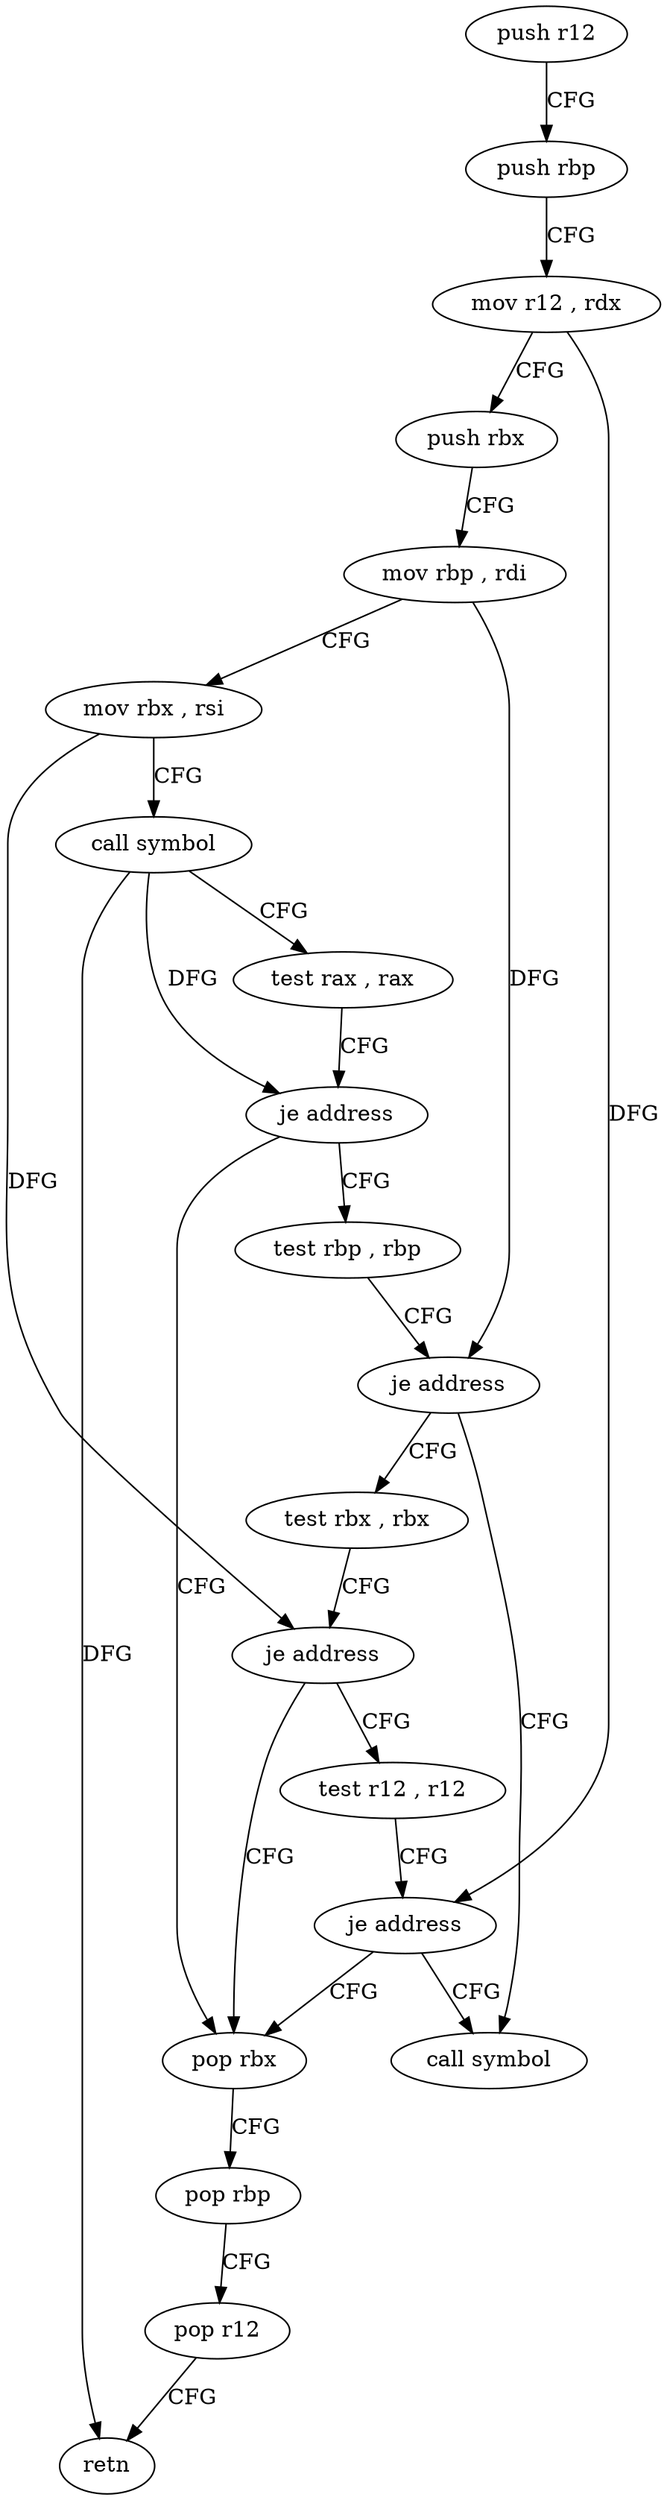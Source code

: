 digraph "func" {
"4382672" [label = "push r12" ]
"4382674" [label = "push rbp" ]
"4382675" [label = "mov r12 , rdx" ]
"4382678" [label = "push rbx" ]
"4382679" [label = "mov rbp , rdi" ]
"4382682" [label = "mov rbx , rsi" ]
"4382685" [label = "call symbol" ]
"4382690" [label = "test rax , rax" ]
"4382693" [label = "je address" ]
"4382704" [label = "test rbp , rbp" ]
"4382695" [label = "pop rbx" ]
"4382707" [label = "je address" ]
"4382719" [label = "call symbol" ]
"4382709" [label = "test rbx , rbx" ]
"4382696" [label = "pop rbp" ]
"4382697" [label = "pop r12" ]
"4382699" [label = "retn" ]
"4382712" [label = "je address" ]
"4382714" [label = "test r12 , r12" ]
"4382717" [label = "je address" ]
"4382672" -> "4382674" [ label = "CFG" ]
"4382674" -> "4382675" [ label = "CFG" ]
"4382675" -> "4382678" [ label = "CFG" ]
"4382675" -> "4382717" [ label = "DFG" ]
"4382678" -> "4382679" [ label = "CFG" ]
"4382679" -> "4382682" [ label = "CFG" ]
"4382679" -> "4382707" [ label = "DFG" ]
"4382682" -> "4382685" [ label = "CFG" ]
"4382682" -> "4382712" [ label = "DFG" ]
"4382685" -> "4382690" [ label = "CFG" ]
"4382685" -> "4382693" [ label = "DFG" ]
"4382685" -> "4382699" [ label = "DFG" ]
"4382690" -> "4382693" [ label = "CFG" ]
"4382693" -> "4382704" [ label = "CFG" ]
"4382693" -> "4382695" [ label = "CFG" ]
"4382704" -> "4382707" [ label = "CFG" ]
"4382695" -> "4382696" [ label = "CFG" ]
"4382707" -> "4382719" [ label = "CFG" ]
"4382707" -> "4382709" [ label = "CFG" ]
"4382709" -> "4382712" [ label = "CFG" ]
"4382696" -> "4382697" [ label = "CFG" ]
"4382697" -> "4382699" [ label = "CFG" ]
"4382712" -> "4382695" [ label = "CFG" ]
"4382712" -> "4382714" [ label = "CFG" ]
"4382714" -> "4382717" [ label = "CFG" ]
"4382717" -> "4382695" [ label = "CFG" ]
"4382717" -> "4382719" [ label = "CFG" ]
}
